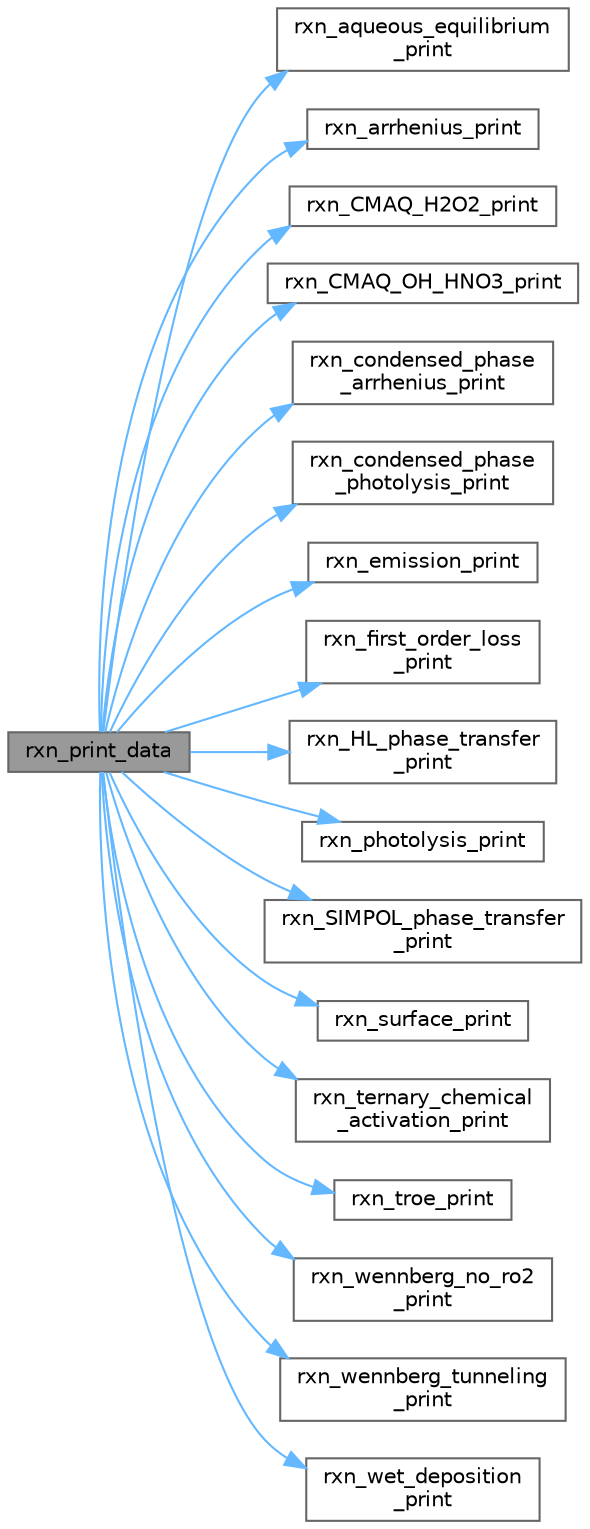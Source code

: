 digraph "rxn_print_data"
{
 // LATEX_PDF_SIZE
  bgcolor="transparent";
  edge [fontname=Helvetica,fontsize=10,labelfontname=Helvetica,labelfontsize=10];
  node [fontname=Helvetica,fontsize=10,shape=box,height=0.2,width=0.4];
  rankdir="LR";
  Node1 [label="rxn_print_data",height=0.2,width=0.4,color="gray40", fillcolor="grey60", style="filled", fontcolor="black",tooltip="Print the reaction data."];
  Node1 -> Node2 [color="steelblue1",style="solid"];
  Node2 [label="rxn_aqueous_equilibrium\l_print",height=0.2,width=0.4,color="grey40", fillcolor="white", style="filled",URL="$rxn__aqueous__equilibrium_8c.html#a797af130ae2247ebb2879055e8d3d8f8",tooltip="Print the Aqueous Equilibrium reaction parameters."];
  Node1 -> Node3 [color="steelblue1",style="solid"];
  Node3 [label="rxn_arrhenius_print",height=0.2,width=0.4,color="grey40", fillcolor="white", style="filled",URL="$rxn__arrhenius_8c.html#afd23db0ecf7476d28a4d0076f486c15c",tooltip="Print the Arrhenius reaction parameters."];
  Node1 -> Node4 [color="steelblue1",style="solid"];
  Node4 [label="rxn_CMAQ_H2O2_print",height=0.2,width=0.4,color="grey40", fillcolor="white", style="filled",URL="$rxn___c_m_a_q___h2_o2_8c.html#ab97c2bea4a61c174ee9b4688818f53c9",tooltip="Print the CMAQ_H2O2 reaction parameters."];
  Node1 -> Node5 [color="steelblue1",style="solid"];
  Node5 [label="rxn_CMAQ_OH_HNO3_print",height=0.2,width=0.4,color="grey40", fillcolor="white", style="filled",URL="$rxn___c_m_a_q___o_h___h_n_o3_8c.html#a49d47225b7a0fe5fd0003a6dcce08255",tooltip="Print the CMAQ_OH_HNO3 reaction parameters."];
  Node1 -> Node6 [color="steelblue1",style="solid"];
  Node6 [label="rxn_condensed_phase\l_arrhenius_print",height=0.2,width=0.4,color="grey40", fillcolor="white", style="filled",URL="$rxn__condensed__phase__arrhenius_8c.html#aadd9ba2b3db5f9cb8f3420663bd7fa48",tooltip="Print the Condensed Phase Arrhenius reaction parameters."];
  Node1 -> Node7 [color="steelblue1",style="solid"];
  Node7 [label="rxn_condensed_phase\l_photolysis_print",height=0.2,width=0.4,color="grey40", fillcolor="white", style="filled",URL="$rxn__condensed__phase__photolysis_8c.html#a40bd1e295c7eb3d8d84e84bda99497d3",tooltip="Print the Condensed Phase photolysis reaction parameters."];
  Node1 -> Node8 [color="steelblue1",style="solid"];
  Node8 [label="rxn_emission_print",height=0.2,width=0.4,color="grey40", fillcolor="white", style="filled",URL="$rxn__emission_8c.html#a1b928b4840db0494325aa89390a1b845",tooltip="Print the reaction parameters."];
  Node1 -> Node9 [color="steelblue1",style="solid"];
  Node9 [label="rxn_first_order_loss\l_print",height=0.2,width=0.4,color="grey40", fillcolor="white", style="filled",URL="$rxn__first__order__loss_8c.html#a5ee9277b28f90b141ec018e086fc5fa3",tooltip="Print the reaction parameters."];
  Node1 -> Node10 [color="steelblue1",style="solid"];
  Node10 [label="rxn_HL_phase_transfer\l_print",height=0.2,width=0.4,color="grey40", fillcolor="white", style="filled",URL="$rxn___h_l__phase__transfer_8c.html#a23271841c897d7d4047b73e4fbc0e748",tooltip="Print the Phase Transfer reaction parameters."];
  Node1 -> Node11 [color="steelblue1",style="solid"];
  Node11 [label="rxn_photolysis_print",height=0.2,width=0.4,color="grey40", fillcolor="white", style="filled",URL="$rxn__photolysis_8c.html#aebf6ecbc65d08e278100b817110e7018",tooltip="Print the Photolysis reaction parameters."];
  Node1 -> Node12 [color="steelblue1",style="solid"];
  Node12 [label="rxn_SIMPOL_phase_transfer\l_print",height=0.2,width=0.4,color="grey40", fillcolor="white", style="filled",URL="$rxn___s_i_m_p_o_l__phase__transfer_8c.html#a63043b44a2874c8fb87ab85a2497d0c2",tooltip="Print the Phase Transfer reaction parameters."];
  Node1 -> Node13 [color="steelblue1",style="solid"];
  Node13 [label="rxn_surface_print",height=0.2,width=0.4,color="grey40", fillcolor="white", style="filled",URL="$rxn__surface_8c.html#af4d5ba66d45ee435e1451b44eda87370",tooltip="Print the surface reaction parameters."];
  Node1 -> Node14 [color="steelblue1",style="solid"];
  Node14 [label="rxn_ternary_chemical\l_activation_print",height=0.2,width=0.4,color="grey40", fillcolor="white", style="filled",URL="$rxn__ternary__chemical__activation_8c.html#a0f9b43686938e15c04035c8b13f0de30",tooltip="Print the Ternary Chemical Activation reaction parameters."];
  Node1 -> Node15 [color="steelblue1",style="solid"];
  Node15 [label="rxn_troe_print",height=0.2,width=0.4,color="grey40", fillcolor="white", style="filled",URL="$rxn__troe_8c.html#a7c9a6d7ecc68d520fa5dc35557a1c329",tooltip="Print the Troe reaction parameters."];
  Node1 -> Node16 [color="steelblue1",style="solid"];
  Node16 [label="rxn_wennberg_no_ro2\l_print",height=0.2,width=0.4,color="grey40", fillcolor="white", style="filled",URL="$rxn__wennberg__no__ro2_8c.html#af1a2cd28e8838e7123ad9ecac5e13c7c",tooltip="Print the Wennberg NO + RO2 reaction parameters."];
  Node1 -> Node17 [color="steelblue1",style="solid"];
  Node17 [label="rxn_wennberg_tunneling\l_print",height=0.2,width=0.4,color="grey40", fillcolor="white", style="filled",URL="$rxn__wennberg__tunneling_8c.html#a5dc7a10331318cd9f6d0d52381a4fb3c",tooltip="Print the Wennberg tunneling reaction parameters."];
  Node1 -> Node18 [color="steelblue1",style="solid"];
  Node18 [label="rxn_wet_deposition\l_print",height=0.2,width=0.4,color="grey40", fillcolor="white", style="filled",URL="$rxn__wet__deposition_8c.html#a76a5bf8613ce3116db76b077f0c15382",tooltip="Print the reaction parameters."];
}
